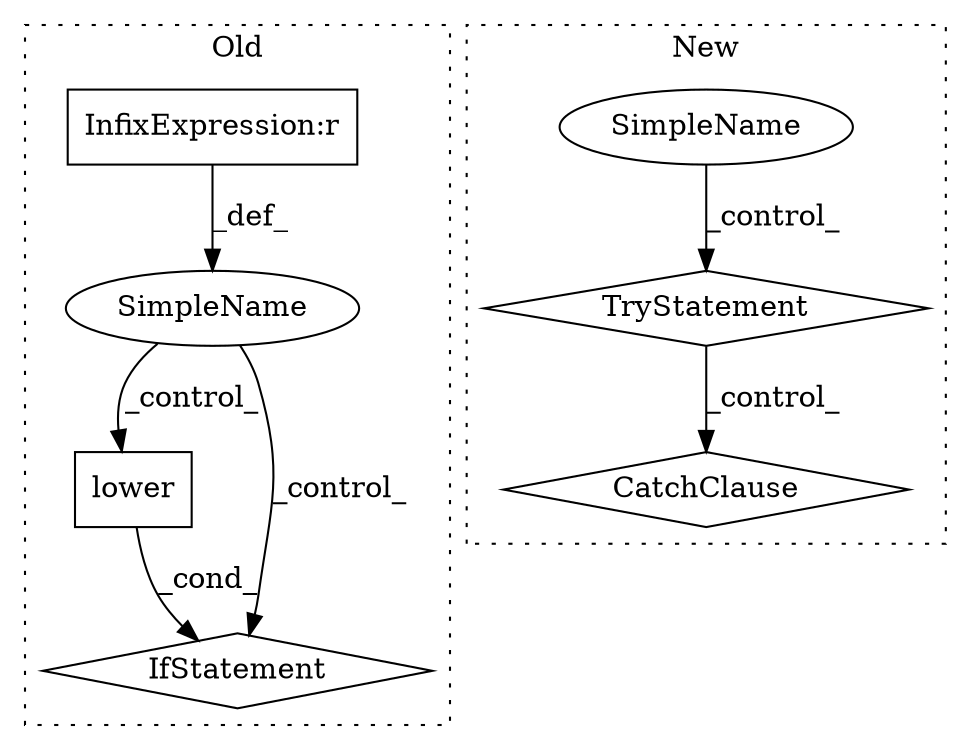 digraph G {
subgraph cluster0 {
1 [label="lower" a="32" s="3924" l="7" shape="box"];
4 [label="IfStatement" a="25" s="3900,3952" l="12,2" shape="diamond"];
5 [label="SimpleName" a="42" s="" l="" shape="ellipse"];
6 [label="InfixExpression:r" a="27" s="3880" l="4" shape="box"];
label = "Old";
style="dotted";
}
subgraph cluster1 {
2 [label="CatchClause" a="12" s="4012,4062" l="15,2" shape="diamond"];
3 [label="TryStatement" a="54" s="3905" l="4" shape="diamond"];
7 [label="SimpleName" a="42" s="" l="" shape="ellipse"];
label = "New";
style="dotted";
}
1 -> 4 [label="_cond_"];
3 -> 2 [label="_control_"];
5 -> 1 [label="_control_"];
5 -> 4 [label="_control_"];
6 -> 5 [label="_def_"];
7 -> 3 [label="_control_"];
}